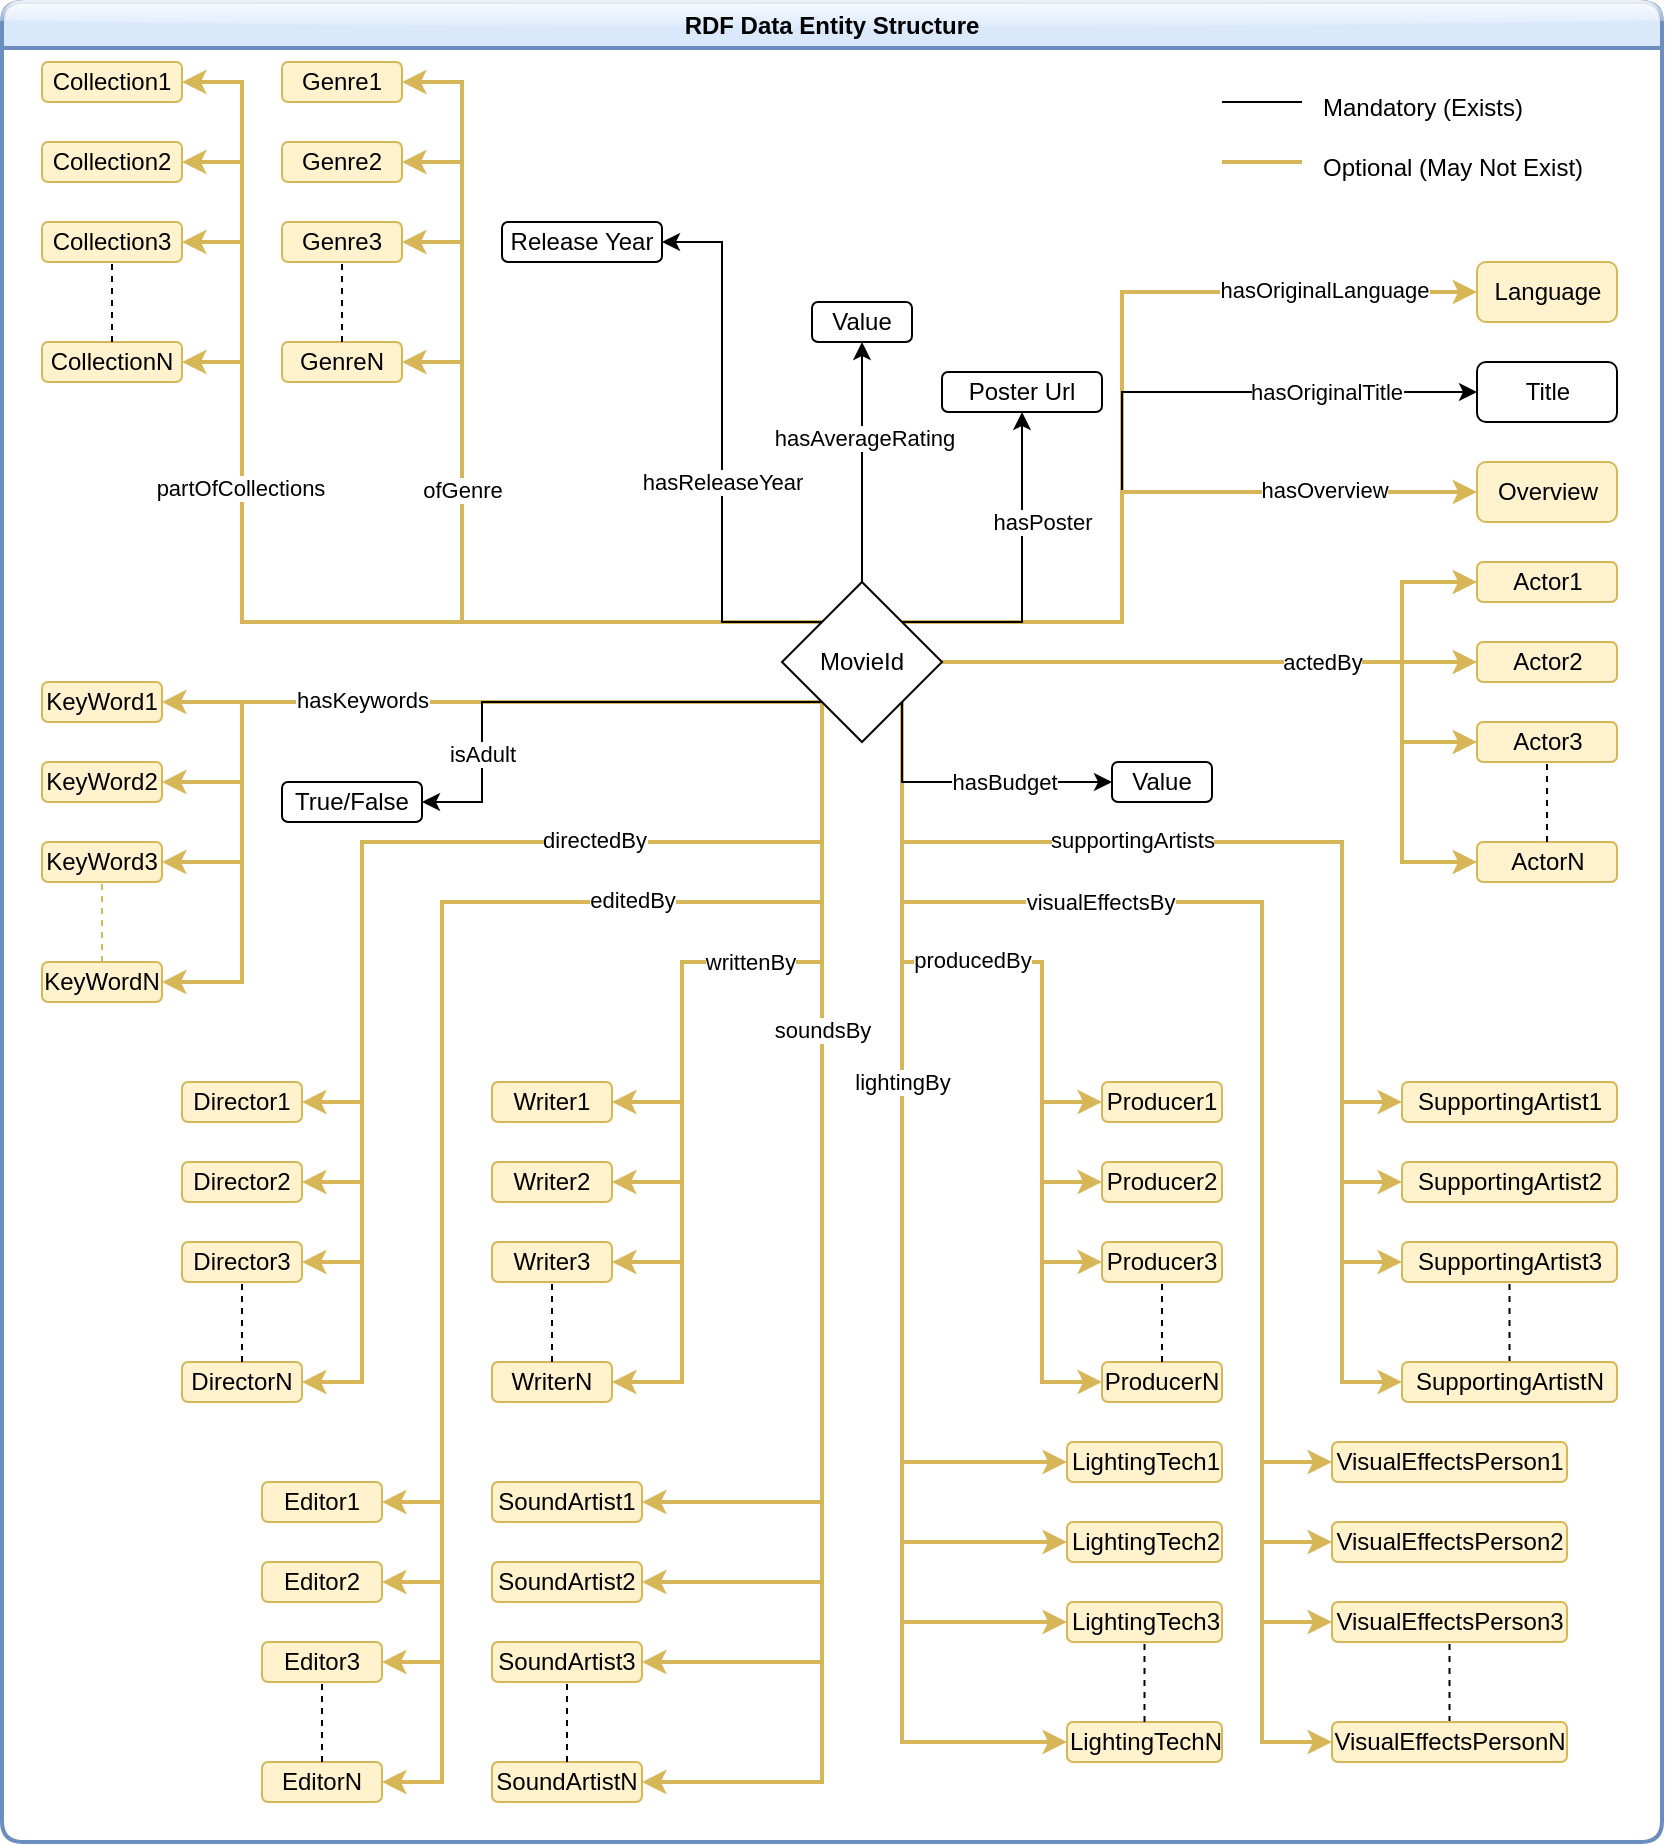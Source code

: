 <mxfile version="21.2.1" type="device">
  <diagram name="Page-1" id="mbeiSYgY1RYhlt1mMdvA">
    <mxGraphModel dx="1628" dy="1560" grid="1" gridSize="10" guides="1" tooltips="1" connect="1" arrows="1" fold="1" page="1" pageScale="1" pageWidth="850" pageHeight="1100" math="0" shadow="0">
      <root>
        <mxCell id="0" />
        <mxCell id="1" parent="0" />
        <mxCell id="q2HD8VKpV2fzyemEzLiY-11" style="edgeStyle=orthogonalEdgeStyle;rounded=0;orthogonalLoop=1;jettySize=auto;html=1;exitX=1;exitY=0.5;exitDx=0;exitDy=0;entryX=0;entryY=0.5;entryDx=0;entryDy=0;fillColor=#fff2cc;strokeColor=#d6b656;strokeWidth=2;" parent="1" source="q2HD8VKpV2fzyemEzLiY-1" target="q2HD8VKpV2fzyemEzLiY-2" edge="1">
          <mxGeometry relative="1" as="geometry">
            <Array as="points">
              <mxPoint x="690" y="310" />
              <mxPoint x="690" y="270" />
            </Array>
          </mxGeometry>
        </mxCell>
        <mxCell id="q2HD8VKpV2fzyemEzLiY-13" style="edgeStyle=orthogonalEdgeStyle;rounded=0;orthogonalLoop=1;jettySize=auto;html=1;exitX=1;exitY=0.5;exitDx=0;exitDy=0;entryX=0;entryY=0.5;entryDx=0;entryDy=0;fillColor=#fff2cc;strokeColor=#d6b656;strokeWidth=2;" parent="1" source="q2HD8VKpV2fzyemEzLiY-1" target="q2HD8VKpV2fzyemEzLiY-3" edge="1">
          <mxGeometry relative="1" as="geometry">
            <Array as="points">
              <mxPoint x="710" y="310" />
              <mxPoint x="710" y="310" />
            </Array>
          </mxGeometry>
        </mxCell>
        <mxCell id="q2HD8VKpV2fzyemEzLiY-15" style="edgeStyle=orthogonalEdgeStyle;rounded=0;orthogonalLoop=1;jettySize=auto;html=1;exitX=1;exitY=0.5;exitDx=0;exitDy=0;entryX=0;entryY=0.5;entryDx=0;entryDy=0;fillColor=#fff2cc;strokeColor=#d6b656;strokeWidth=2;" parent="1" source="q2HD8VKpV2fzyemEzLiY-1" target="q2HD8VKpV2fzyemEzLiY-4" edge="1">
          <mxGeometry relative="1" as="geometry">
            <Array as="points">
              <mxPoint x="690" y="310" />
              <mxPoint x="690" y="350" />
            </Array>
          </mxGeometry>
        </mxCell>
        <mxCell id="q2HD8VKpV2fzyemEzLiY-17" style="edgeStyle=orthogonalEdgeStyle;rounded=0;orthogonalLoop=1;jettySize=auto;html=1;exitX=1;exitY=0.5;exitDx=0;exitDy=0;entryX=0;entryY=0.5;entryDx=0;entryDy=0;fillColor=#fff2cc;strokeColor=#d6b656;strokeWidth=2;" parent="1" source="q2HD8VKpV2fzyemEzLiY-1" target="q2HD8VKpV2fzyemEzLiY-5" edge="1">
          <mxGeometry relative="1" as="geometry">
            <Array as="points">
              <mxPoint x="690" y="310" />
              <mxPoint x="690" y="410" />
            </Array>
          </mxGeometry>
        </mxCell>
        <mxCell id="q2HD8VKpV2fzyemEzLiY-63" style="edgeStyle=orthogonalEdgeStyle;rounded=0;orthogonalLoop=1;jettySize=auto;html=1;exitX=0;exitY=1;exitDx=0;exitDy=0;entryX=1;entryY=0.5;entryDx=0;entryDy=0;fillColor=#fff2cc;strokeColor=#d6b656;strokeWidth=2;" parent="1" source="q2HD8VKpV2fzyemEzLiY-1" target="q2HD8VKpV2fzyemEzLiY-19" edge="1">
          <mxGeometry relative="1" as="geometry">
            <Array as="points">
              <mxPoint x="400" y="400" />
              <mxPoint x="170" y="400" />
              <mxPoint x="170" y="530" />
            </Array>
          </mxGeometry>
        </mxCell>
        <mxCell id="q2HD8VKpV2fzyemEzLiY-65" style="edgeStyle=orthogonalEdgeStyle;rounded=0;orthogonalLoop=1;jettySize=auto;html=1;exitX=0;exitY=1;exitDx=0;exitDy=0;entryX=1;entryY=0.5;entryDx=0;entryDy=0;fillColor=#fff2cc;strokeColor=#d6b656;strokeWidth=2;" parent="1" source="q2HD8VKpV2fzyemEzLiY-1" target="q2HD8VKpV2fzyemEzLiY-20" edge="1">
          <mxGeometry relative="1" as="geometry">
            <Array as="points">
              <mxPoint x="400" y="400" />
              <mxPoint x="170" y="400" />
              <mxPoint x="170" y="570" />
            </Array>
          </mxGeometry>
        </mxCell>
        <mxCell id="q2HD8VKpV2fzyemEzLiY-66" style="edgeStyle=orthogonalEdgeStyle;rounded=0;orthogonalLoop=1;jettySize=auto;html=1;entryX=1;entryY=0.5;entryDx=0;entryDy=0;fillColor=#fff2cc;strokeColor=#d6b656;strokeWidth=2;" parent="1" target="q2HD8VKpV2fzyemEzLiY-21" edge="1">
          <mxGeometry relative="1" as="geometry">
            <mxPoint x="400" y="330" as="sourcePoint" />
            <Array as="points">
              <mxPoint x="400" y="400" />
              <mxPoint x="170" y="400" />
              <mxPoint x="170" y="610" />
            </Array>
          </mxGeometry>
        </mxCell>
        <mxCell id="q2HD8VKpV2fzyemEzLiY-67" style="edgeStyle=orthogonalEdgeStyle;rounded=0;orthogonalLoop=1;jettySize=auto;html=1;exitX=0;exitY=1;exitDx=0;exitDy=0;entryX=1;entryY=0.5;entryDx=0;entryDy=0;fillColor=#fff2cc;strokeColor=#d6b656;strokeWidth=2;" parent="1" source="q2HD8VKpV2fzyemEzLiY-1" target="q2HD8VKpV2fzyemEzLiY-22" edge="1">
          <mxGeometry relative="1" as="geometry">
            <Array as="points">
              <mxPoint x="400" y="400" />
              <mxPoint x="170" y="400" />
              <mxPoint x="170" y="670" />
            </Array>
          </mxGeometry>
        </mxCell>
        <mxCell id="q2HD8VKpV2fzyemEzLiY-99" value="directedBy" style="edgeLabel;html=1;align=center;verticalAlign=middle;resizable=0;points=[];" parent="q2HD8VKpV2fzyemEzLiY-67" vertex="1" connectable="0">
          <mxGeometry x="-0.355" relative="1" as="geometry">
            <mxPoint x="9" y="-1" as="offset" />
          </mxGeometry>
        </mxCell>
        <mxCell id="q2HD8VKpV2fzyemEzLiY-68" style="edgeStyle=orthogonalEdgeStyle;rounded=0;orthogonalLoop=1;jettySize=auto;html=1;exitX=0;exitY=1;exitDx=0;exitDy=0;entryX=1;entryY=0.5;entryDx=0;entryDy=0;fillColor=#fff2cc;strokeColor=#d6b656;strokeWidth=2;" parent="1" source="q2HD8VKpV2fzyemEzLiY-1" target="q2HD8VKpV2fzyemEzLiY-43" edge="1">
          <mxGeometry relative="1" as="geometry">
            <Array as="points">
              <mxPoint x="400" y="430" />
              <mxPoint x="210" y="430" />
              <mxPoint x="210" y="730" />
            </Array>
          </mxGeometry>
        </mxCell>
        <mxCell id="q2HD8VKpV2fzyemEzLiY-69" style="edgeStyle=orthogonalEdgeStyle;rounded=0;orthogonalLoop=1;jettySize=auto;html=1;exitX=0;exitY=1;exitDx=0;exitDy=0;entryX=1;entryY=0.5;entryDx=0;entryDy=0;fillColor=#fff2cc;strokeColor=#d6b656;strokeWidth=2;" parent="1" source="q2HD8VKpV2fzyemEzLiY-1" target="q2HD8VKpV2fzyemEzLiY-44" edge="1">
          <mxGeometry relative="1" as="geometry">
            <Array as="points">
              <mxPoint x="400" y="430" />
              <mxPoint x="210" y="430" />
              <mxPoint x="210" y="770" />
            </Array>
          </mxGeometry>
        </mxCell>
        <mxCell id="q2HD8VKpV2fzyemEzLiY-70" style="edgeStyle=orthogonalEdgeStyle;rounded=0;orthogonalLoop=1;jettySize=auto;html=1;exitX=0;exitY=1;exitDx=0;exitDy=0;entryX=1;entryY=0.5;entryDx=0;entryDy=0;fillColor=#fff2cc;strokeColor=#d6b656;strokeWidth=2;" parent="1" source="q2HD8VKpV2fzyemEzLiY-1" target="q2HD8VKpV2fzyemEzLiY-45" edge="1">
          <mxGeometry relative="1" as="geometry">
            <Array as="points">
              <mxPoint x="400" y="430" />
              <mxPoint x="210" y="430" />
              <mxPoint x="210" y="810" />
            </Array>
          </mxGeometry>
        </mxCell>
        <mxCell id="q2HD8VKpV2fzyemEzLiY-71" style="edgeStyle=orthogonalEdgeStyle;rounded=0;orthogonalLoop=1;jettySize=auto;html=1;exitX=0;exitY=1;exitDx=0;exitDy=0;entryX=1;entryY=0.5;entryDx=0;entryDy=0;fillColor=#fff2cc;strokeColor=#d6b656;strokeWidth=2;" parent="1" source="q2HD8VKpV2fzyemEzLiY-1" target="q2HD8VKpV2fzyemEzLiY-46" edge="1">
          <mxGeometry relative="1" as="geometry">
            <Array as="points">
              <mxPoint x="400" y="430" />
              <mxPoint x="210" y="430" />
              <mxPoint x="210" y="870" />
            </Array>
          </mxGeometry>
        </mxCell>
        <mxCell id="q2HD8VKpV2fzyemEzLiY-102" value="editedBy" style="edgeLabel;html=1;align=center;verticalAlign=middle;resizable=0;points=[];" parent="q2HD8VKpV2fzyemEzLiY-71" vertex="1" connectable="0">
          <mxGeometry x="-0.464" y="-1" relative="1" as="geometry">
            <mxPoint x="8" as="offset" />
          </mxGeometry>
        </mxCell>
        <mxCell id="q2HD8VKpV2fzyemEzLiY-72" style="edgeStyle=orthogonalEdgeStyle;rounded=0;orthogonalLoop=1;jettySize=auto;html=1;exitX=0;exitY=1;exitDx=0;exitDy=0;entryX=1;entryY=0.5;entryDx=0;entryDy=0;fillColor=#fff2cc;strokeColor=#d6b656;strokeWidth=2;" parent="1" source="q2HD8VKpV2fzyemEzLiY-1" target="q2HD8VKpV2fzyemEzLiY-25" edge="1">
          <mxGeometry relative="1" as="geometry">
            <Array as="points">
              <mxPoint x="400" y="460" />
              <mxPoint x="330" y="460" />
              <mxPoint x="330" y="530" />
            </Array>
          </mxGeometry>
        </mxCell>
        <mxCell id="q2HD8VKpV2fzyemEzLiY-73" style="edgeStyle=orthogonalEdgeStyle;rounded=0;orthogonalLoop=1;jettySize=auto;html=1;exitX=0;exitY=1;exitDx=0;exitDy=0;entryX=1;entryY=0.5;entryDx=0;entryDy=0;fillColor=#fff2cc;strokeColor=#d6b656;strokeWidth=2;" parent="1" source="q2HD8VKpV2fzyemEzLiY-1" target="q2HD8VKpV2fzyemEzLiY-26" edge="1">
          <mxGeometry relative="1" as="geometry">
            <Array as="points">
              <mxPoint x="400" y="460" />
              <mxPoint x="330" y="460" />
              <mxPoint x="330" y="570" />
            </Array>
          </mxGeometry>
        </mxCell>
        <mxCell id="q2HD8VKpV2fzyemEzLiY-74" style="edgeStyle=orthogonalEdgeStyle;rounded=0;orthogonalLoop=1;jettySize=auto;html=1;exitX=0;exitY=1;exitDx=0;exitDy=0;entryX=1;entryY=0.5;entryDx=0;entryDy=0;fillColor=#fff2cc;strokeColor=#d6b656;strokeWidth=2;" parent="1" source="q2HD8VKpV2fzyemEzLiY-1" target="q2HD8VKpV2fzyemEzLiY-27" edge="1">
          <mxGeometry relative="1" as="geometry">
            <Array as="points">
              <mxPoint x="400" y="460" />
              <mxPoint x="330" y="460" />
              <mxPoint x="330" y="610" />
            </Array>
          </mxGeometry>
        </mxCell>
        <mxCell id="q2HD8VKpV2fzyemEzLiY-75" style="edgeStyle=orthogonalEdgeStyle;rounded=0;orthogonalLoop=1;jettySize=auto;html=1;entryX=1;entryY=0.5;entryDx=0;entryDy=0;fillColor=#fff2cc;strokeColor=#d6b656;strokeWidth=2;" parent="1" target="q2HD8VKpV2fzyemEzLiY-28" edge="1">
          <mxGeometry relative="1" as="geometry">
            <mxPoint x="400" y="330" as="sourcePoint" />
            <Array as="points">
              <mxPoint x="400" y="460" />
              <mxPoint x="330" y="460" />
              <mxPoint x="330" y="670" />
            </Array>
          </mxGeometry>
        </mxCell>
        <mxCell id="q2HD8VKpV2fzyemEzLiY-101" value="writtenBy" style="edgeLabel;html=1;align=center;verticalAlign=middle;resizable=0;points=[];" parent="q2HD8VKpV2fzyemEzLiY-75" vertex="1" connectable="0">
          <mxGeometry x="-0.225" relative="1" as="geometry">
            <mxPoint x="6" as="offset" />
          </mxGeometry>
        </mxCell>
        <mxCell id="q2HD8VKpV2fzyemEzLiY-76" style="edgeStyle=orthogonalEdgeStyle;rounded=0;orthogonalLoop=1;jettySize=auto;html=1;exitX=0;exitY=1;exitDx=0;exitDy=0;entryX=1;entryY=0.5;entryDx=0;entryDy=0;fillColor=#fff2cc;strokeColor=#d6b656;strokeWidth=2;" parent="1" source="q2HD8VKpV2fzyemEzLiY-1" target="q2HD8VKpV2fzyemEzLiY-48" edge="1">
          <mxGeometry relative="1" as="geometry">
            <Array as="points">
              <mxPoint x="400" y="730" />
            </Array>
          </mxGeometry>
        </mxCell>
        <mxCell id="q2HD8VKpV2fzyemEzLiY-77" style="edgeStyle=orthogonalEdgeStyle;rounded=0;orthogonalLoop=1;jettySize=auto;html=1;exitX=0;exitY=1;exitDx=0;exitDy=0;entryX=1;entryY=0.5;entryDx=0;entryDy=0;fillColor=#fff2cc;strokeColor=#d6b656;strokeWidth=2;" parent="1" source="q2HD8VKpV2fzyemEzLiY-1" target="q2HD8VKpV2fzyemEzLiY-49" edge="1">
          <mxGeometry relative="1" as="geometry">
            <Array as="points">
              <mxPoint x="400" y="770" />
            </Array>
          </mxGeometry>
        </mxCell>
        <mxCell id="q2HD8VKpV2fzyemEzLiY-78" style="edgeStyle=orthogonalEdgeStyle;rounded=0;orthogonalLoop=1;jettySize=auto;html=1;exitX=0;exitY=1;exitDx=0;exitDy=0;entryX=1;entryY=0.5;entryDx=0;entryDy=0;fillColor=#fff2cc;strokeColor=#d6b656;strokeWidth=2;" parent="1" source="q2HD8VKpV2fzyemEzLiY-1" target="q2HD8VKpV2fzyemEzLiY-50" edge="1">
          <mxGeometry relative="1" as="geometry">
            <Array as="points">
              <mxPoint x="400" y="810" />
            </Array>
          </mxGeometry>
        </mxCell>
        <mxCell id="q2HD8VKpV2fzyemEzLiY-79" style="edgeStyle=orthogonalEdgeStyle;rounded=0;orthogonalLoop=1;jettySize=auto;html=1;exitX=0;exitY=1;exitDx=0;exitDy=0;entryX=1;entryY=0.5;entryDx=0;entryDy=0;fillColor=#fff2cc;strokeColor=#d6b656;strokeWidth=2;" parent="1" source="q2HD8VKpV2fzyemEzLiY-1" target="q2HD8VKpV2fzyemEzLiY-51" edge="1">
          <mxGeometry relative="1" as="geometry">
            <Array as="points">
              <mxPoint x="400" y="870" />
            </Array>
          </mxGeometry>
        </mxCell>
        <mxCell id="q2HD8VKpV2fzyemEzLiY-103" value="soundsBy" style="edgeLabel;html=1;align=center;verticalAlign=middle;resizable=0;points=[];" parent="q2HD8VKpV2fzyemEzLiY-79" vertex="1" connectable="0">
          <mxGeometry x="-0.436" relative="1" as="geometry">
            <mxPoint y="-14" as="offset" />
          </mxGeometry>
        </mxCell>
        <mxCell id="q2HD8VKpV2fzyemEzLiY-83" style="edgeStyle=orthogonalEdgeStyle;rounded=0;orthogonalLoop=1;jettySize=auto;html=1;exitX=1;exitY=1;exitDx=0;exitDy=0;entryX=0;entryY=0.5;entryDx=0;entryDy=0;strokeWidth=2;fillColor=#fff2cc;strokeColor=#d6b656;" parent="1" source="q2HD8VKpV2fzyemEzLiY-1" target="q2HD8VKpV2fzyemEzLiY-53" edge="1">
          <mxGeometry relative="1" as="geometry">
            <Array as="points">
              <mxPoint x="440" y="710" />
            </Array>
          </mxGeometry>
        </mxCell>
        <mxCell id="q2HD8VKpV2fzyemEzLiY-84" style="edgeStyle=orthogonalEdgeStyle;rounded=0;orthogonalLoop=1;jettySize=auto;html=1;exitX=1;exitY=1;exitDx=0;exitDy=0;entryX=0;entryY=0.5;entryDx=0;entryDy=0;fillColor=#fff2cc;strokeColor=#d6b656;strokeWidth=2;" parent="1" source="q2HD8VKpV2fzyemEzLiY-1" target="q2HD8VKpV2fzyemEzLiY-33" edge="1">
          <mxGeometry relative="1" as="geometry">
            <Array as="points">
              <mxPoint x="440" y="460" />
              <mxPoint x="510" y="460" />
              <mxPoint x="510" y="670" />
            </Array>
          </mxGeometry>
        </mxCell>
        <mxCell id="q2HD8VKpV2fzyemEzLiY-85" style="edgeStyle=orthogonalEdgeStyle;rounded=0;orthogonalLoop=1;jettySize=auto;html=1;exitX=1;exitY=1;exitDx=0;exitDy=0;entryX=0;entryY=0.5;entryDx=0;entryDy=0;fillColor=#fff2cc;strokeColor=#d6b656;strokeWidth=2;" parent="1" source="q2HD8VKpV2fzyemEzLiY-1" target="q2HD8VKpV2fzyemEzLiY-32" edge="1">
          <mxGeometry relative="1" as="geometry">
            <Array as="points">
              <mxPoint x="440" y="460" />
              <mxPoint x="510" y="460" />
              <mxPoint x="510" y="610" />
            </Array>
          </mxGeometry>
        </mxCell>
        <mxCell id="q2HD8VKpV2fzyemEzLiY-86" style="edgeStyle=orthogonalEdgeStyle;rounded=0;orthogonalLoop=1;jettySize=auto;html=1;exitX=1;exitY=1;exitDx=0;exitDy=0;entryX=0;entryY=0.5;entryDx=0;entryDy=0;fillColor=#fff2cc;strokeColor=#d6b656;strokeWidth=2;" parent="1" source="q2HD8VKpV2fzyemEzLiY-1" target="q2HD8VKpV2fzyemEzLiY-31" edge="1">
          <mxGeometry relative="1" as="geometry">
            <Array as="points">
              <mxPoint x="440" y="460" />
              <mxPoint x="510" y="460" />
              <mxPoint x="510" y="570" />
            </Array>
          </mxGeometry>
        </mxCell>
        <mxCell id="q2HD8VKpV2fzyemEzLiY-87" style="edgeStyle=orthogonalEdgeStyle;rounded=0;orthogonalLoop=1;jettySize=auto;html=1;exitX=1;exitY=1;exitDx=0;exitDy=0;entryX=0;entryY=0.5;entryDx=0;entryDy=0;fillColor=#fff2cc;strokeColor=#d6b656;strokeWidth=2;" parent="1" source="q2HD8VKpV2fzyemEzLiY-1" target="q2HD8VKpV2fzyemEzLiY-30" edge="1">
          <mxGeometry relative="1" as="geometry">
            <Array as="points">
              <mxPoint x="440" y="460" />
              <mxPoint x="510" y="460" />
              <mxPoint x="510" y="530" />
            </Array>
          </mxGeometry>
        </mxCell>
        <mxCell id="q2HD8VKpV2fzyemEzLiY-106" value="producedBy" style="edgeLabel;html=1;align=center;verticalAlign=middle;resizable=0;points=[];" parent="q2HD8VKpV2fzyemEzLiY-87" vertex="1" connectable="0">
          <mxGeometry x="0.046" y="-1" relative="1" as="geometry">
            <mxPoint x="8" y="-2" as="offset" />
          </mxGeometry>
        </mxCell>
        <mxCell id="q2HD8VKpV2fzyemEzLiY-88" style="edgeStyle=orthogonalEdgeStyle;rounded=0;orthogonalLoop=1;jettySize=auto;html=1;exitX=1;exitY=1;exitDx=0;exitDy=0;entryX=0;entryY=0.5;entryDx=0;entryDy=0;strokeWidth=2;fillColor=#fff2cc;strokeColor=#d6b656;" parent="1" source="q2HD8VKpV2fzyemEzLiY-1" target="q2HD8VKpV2fzyemEzLiY-54" edge="1">
          <mxGeometry relative="1" as="geometry">
            <Array as="points">
              <mxPoint x="440" y="750" />
            </Array>
          </mxGeometry>
        </mxCell>
        <mxCell id="q2HD8VKpV2fzyemEzLiY-89" style="edgeStyle=orthogonalEdgeStyle;rounded=0;orthogonalLoop=1;jettySize=auto;html=1;exitX=1;exitY=1;exitDx=0;exitDy=0;entryX=0;entryY=0.5;entryDx=0;entryDy=0;strokeWidth=2;fillColor=#fff2cc;strokeColor=#d6b656;" parent="1" source="q2HD8VKpV2fzyemEzLiY-1" target="q2HD8VKpV2fzyemEzLiY-55" edge="1">
          <mxGeometry relative="1" as="geometry">
            <Array as="points">
              <mxPoint x="440" y="790" />
            </Array>
          </mxGeometry>
        </mxCell>
        <mxCell id="q2HD8VKpV2fzyemEzLiY-90" style="edgeStyle=orthogonalEdgeStyle;rounded=0;orthogonalLoop=1;jettySize=auto;html=1;exitX=1;exitY=1;exitDx=0;exitDy=0;entryX=0;entryY=0.5;entryDx=0;entryDy=0;strokeWidth=2;fillColor=#fff2cc;strokeColor=#d6b656;" parent="1" source="q2HD8VKpV2fzyemEzLiY-1" target="q2HD8VKpV2fzyemEzLiY-56" edge="1">
          <mxGeometry relative="1" as="geometry">
            <Array as="points">
              <mxPoint x="440" y="850" />
            </Array>
          </mxGeometry>
        </mxCell>
        <mxCell id="q2HD8VKpV2fzyemEzLiY-107" value="lightingBy" style="edgeLabel;html=1;align=center;verticalAlign=middle;resizable=0;points=[];" parent="q2HD8VKpV2fzyemEzLiY-90" vertex="1" connectable="0">
          <mxGeometry x="-0.394" relative="1" as="geometry">
            <mxPoint y="7" as="offset" />
          </mxGeometry>
        </mxCell>
        <mxCell id="q2HD8VKpV2fzyemEzLiY-91" style="edgeStyle=orthogonalEdgeStyle;rounded=0;orthogonalLoop=1;jettySize=auto;html=1;exitX=1;exitY=1;exitDx=0;exitDy=0;entryX=0;entryY=0.5;entryDx=0;entryDy=0;strokeWidth=2;fillColor=#fff2cc;strokeColor=#d6b656;" parent="1" source="q2HD8VKpV2fzyemEzLiY-1" target="q2HD8VKpV2fzyemEzLiY-58" edge="1">
          <mxGeometry relative="1" as="geometry">
            <Array as="points">
              <mxPoint x="440" y="430" />
              <mxPoint x="620" y="430" />
              <mxPoint x="620" y="710" />
            </Array>
          </mxGeometry>
        </mxCell>
        <mxCell id="q2HD8VKpV2fzyemEzLiY-92" style="edgeStyle=orthogonalEdgeStyle;rounded=0;orthogonalLoop=1;jettySize=auto;html=1;exitX=1;exitY=1;exitDx=0;exitDy=0;entryX=0;entryY=0.5;entryDx=0;entryDy=0;fillColor=#fff2cc;strokeColor=#d6b656;strokeWidth=2;" parent="1" source="q2HD8VKpV2fzyemEzLiY-1" target="q2HD8VKpV2fzyemEzLiY-35" edge="1">
          <mxGeometry relative="1" as="geometry">
            <Array as="points">
              <mxPoint x="440" y="400" />
              <mxPoint x="660" y="400" />
              <mxPoint x="660" y="530" />
            </Array>
          </mxGeometry>
        </mxCell>
        <mxCell id="q2HD8VKpV2fzyemEzLiY-93" style="edgeStyle=orthogonalEdgeStyle;rounded=0;orthogonalLoop=1;jettySize=auto;html=1;exitX=1;exitY=1;exitDx=0;exitDy=0;entryX=0;entryY=0.5;entryDx=0;entryDy=0;strokeWidth=2;fillColor=#fff2cc;strokeColor=#d6b656;" parent="1" source="q2HD8VKpV2fzyemEzLiY-1" target="q2HD8VKpV2fzyemEzLiY-60" edge="1">
          <mxGeometry relative="1" as="geometry">
            <Array as="points">
              <mxPoint x="440" y="430" />
              <mxPoint x="620" y="430" />
              <mxPoint x="620" y="750" />
            </Array>
          </mxGeometry>
        </mxCell>
        <mxCell id="q2HD8VKpV2fzyemEzLiY-94" style="edgeStyle=orthogonalEdgeStyle;rounded=0;orthogonalLoop=1;jettySize=auto;html=1;exitX=1;exitY=1;exitDx=0;exitDy=0;entryX=0;entryY=0.5;entryDx=0;entryDy=0;strokeWidth=2;fillColor=#fff2cc;strokeColor=#d6b656;" parent="1" source="q2HD8VKpV2fzyemEzLiY-1" target="q2HD8VKpV2fzyemEzLiY-61" edge="1">
          <mxGeometry relative="1" as="geometry">
            <Array as="points">
              <mxPoint x="440" y="430" />
              <mxPoint x="620" y="430" />
              <mxPoint x="620" y="790" />
            </Array>
          </mxGeometry>
        </mxCell>
        <mxCell id="q2HD8VKpV2fzyemEzLiY-95" style="edgeStyle=orthogonalEdgeStyle;rounded=0;orthogonalLoop=1;jettySize=auto;html=1;exitX=1;exitY=1;exitDx=0;exitDy=0;entryX=0;entryY=0.5;entryDx=0;entryDy=0;strokeWidth=2;fillColor=#fff2cc;strokeColor=#d6b656;" parent="1" source="q2HD8VKpV2fzyemEzLiY-1" target="q2HD8VKpV2fzyemEzLiY-62" edge="1">
          <mxGeometry relative="1" as="geometry">
            <Array as="points">
              <mxPoint x="440" y="430" />
              <mxPoint x="620" y="430" />
              <mxPoint x="620" y="850" />
            </Array>
          </mxGeometry>
        </mxCell>
        <mxCell id="q2HD8VKpV2fzyemEzLiY-105" value="visualEffectsBy" style="edgeLabel;html=1;align=center;verticalAlign=middle;resizable=0;points=[];" parent="q2HD8VKpV2fzyemEzLiY-95" vertex="1" connectable="0">
          <mxGeometry x="-0.496" relative="1" as="geometry">
            <mxPoint x="14" as="offset" />
          </mxGeometry>
        </mxCell>
        <mxCell id="q2HD8VKpV2fzyemEzLiY-96" style="edgeStyle=orthogonalEdgeStyle;rounded=0;orthogonalLoop=1;jettySize=auto;html=1;exitX=1;exitY=1;exitDx=0;exitDy=0;entryX=0;entryY=0.5;entryDx=0;entryDy=0;fillColor=#fff2cc;strokeColor=#d6b656;strokeWidth=2;" parent="1" source="q2HD8VKpV2fzyemEzLiY-1" target="q2HD8VKpV2fzyemEzLiY-40" edge="1">
          <mxGeometry relative="1" as="geometry">
            <Array as="points">
              <mxPoint x="440" y="400" />
              <mxPoint x="660" y="400" />
              <mxPoint x="660" y="570" />
            </Array>
          </mxGeometry>
        </mxCell>
        <mxCell id="q2HD8VKpV2fzyemEzLiY-97" style="edgeStyle=orthogonalEdgeStyle;rounded=0;orthogonalLoop=1;jettySize=auto;html=1;exitX=1;exitY=1;exitDx=0;exitDy=0;entryX=0;entryY=0.5;entryDx=0;entryDy=0;fillColor=#fff2cc;strokeColor=#d6b656;strokeWidth=2;" parent="1" source="q2HD8VKpV2fzyemEzLiY-1" target="q2HD8VKpV2fzyemEzLiY-41" edge="1">
          <mxGeometry relative="1" as="geometry">
            <Array as="points">
              <mxPoint x="440" y="400" />
              <mxPoint x="660" y="400" />
              <mxPoint x="660" y="610" />
            </Array>
          </mxGeometry>
        </mxCell>
        <mxCell id="q2HD8VKpV2fzyemEzLiY-98" style="edgeStyle=orthogonalEdgeStyle;rounded=0;orthogonalLoop=1;jettySize=auto;html=1;exitX=1;exitY=1;exitDx=0;exitDy=0;entryX=0;entryY=0.5;entryDx=0;entryDy=0;fillColor=#fff2cc;strokeColor=#d6b656;strokeWidth=2;" parent="1" source="q2HD8VKpV2fzyemEzLiY-1" target="q2HD8VKpV2fzyemEzLiY-42" edge="1">
          <mxGeometry relative="1" as="geometry">
            <Array as="points">
              <mxPoint x="440" y="400" />
              <mxPoint x="660" y="400" />
              <mxPoint x="660" y="670" />
            </Array>
          </mxGeometry>
        </mxCell>
        <mxCell id="q2HD8VKpV2fzyemEzLiY-104" value="supportingArtists" style="edgeLabel;html=1;align=center;verticalAlign=middle;resizable=0;points=[];" parent="q2HD8VKpV2fzyemEzLiY-98" vertex="1" connectable="0">
          <mxGeometry x="-0.433" y="1" relative="1" as="geometry">
            <mxPoint x="17" as="offset" />
          </mxGeometry>
        </mxCell>
        <mxCell id="q2HD8VKpV2fzyemEzLiY-113" style="edgeStyle=orthogonalEdgeStyle;rounded=0;orthogonalLoop=1;jettySize=auto;html=1;exitX=0;exitY=1;exitDx=0;exitDy=0;entryX=1;entryY=0.5;entryDx=0;entryDy=0;fillColor=#fff2cc;strokeColor=#d6b656;strokeWidth=2;" parent="1" source="q2HD8VKpV2fzyemEzLiY-1" target="q2HD8VKpV2fzyemEzLiY-108" edge="1">
          <mxGeometry relative="1" as="geometry" />
        </mxCell>
        <mxCell id="q2HD8VKpV2fzyemEzLiY-114" style="edgeStyle=orthogonalEdgeStyle;rounded=0;orthogonalLoop=1;jettySize=auto;html=1;exitX=0;exitY=1;exitDx=0;exitDy=0;entryX=1;entryY=0.5;entryDx=0;entryDy=0;fillColor=#fff2cc;strokeColor=#d6b656;strokeWidth=2;" parent="1" source="q2HD8VKpV2fzyemEzLiY-1" target="q2HD8VKpV2fzyemEzLiY-109" edge="1">
          <mxGeometry relative="1" as="geometry">
            <Array as="points">
              <mxPoint x="110" y="330" />
              <mxPoint x="110" y="370" />
            </Array>
          </mxGeometry>
        </mxCell>
        <mxCell id="q2HD8VKpV2fzyemEzLiY-115" style="edgeStyle=orthogonalEdgeStyle;rounded=0;orthogonalLoop=1;jettySize=auto;html=1;exitX=0;exitY=1;exitDx=0;exitDy=0;entryX=1;entryY=0.5;entryDx=0;entryDy=0;strokeWidth=2;fillColor=#fff2cc;strokeColor=#d6b656;" parent="1" source="q2HD8VKpV2fzyemEzLiY-1" target="q2HD8VKpV2fzyemEzLiY-110" edge="1">
          <mxGeometry relative="1" as="geometry">
            <Array as="points">
              <mxPoint x="110" y="330" />
              <mxPoint x="110" y="410" />
            </Array>
          </mxGeometry>
        </mxCell>
        <mxCell id="q2HD8VKpV2fzyemEzLiY-116" style="edgeStyle=orthogonalEdgeStyle;rounded=0;orthogonalLoop=1;jettySize=auto;html=1;exitX=0;exitY=1;exitDx=0;exitDy=0;entryX=1;entryY=0.5;entryDx=0;entryDy=0;strokeWidth=2;fillColor=#fff2cc;strokeColor=#d6b656;" parent="1" source="q2HD8VKpV2fzyemEzLiY-1" target="q2HD8VKpV2fzyemEzLiY-111" edge="1">
          <mxGeometry relative="1" as="geometry">
            <Array as="points">
              <mxPoint x="110" y="330" />
              <mxPoint x="110" y="470" />
            </Array>
          </mxGeometry>
        </mxCell>
        <mxCell id="q2HD8VKpV2fzyemEzLiY-119" value="hasKeywords" style="edgeLabel;html=1;align=center;verticalAlign=middle;resizable=0;points=[];" parent="q2HD8VKpV2fzyemEzLiY-116" vertex="1" connectable="0">
          <mxGeometry x="0.006" y="-1" relative="1" as="geometry">
            <mxPoint x="6" as="offset" />
          </mxGeometry>
        </mxCell>
        <mxCell id="q2HD8VKpV2fzyemEzLiY-118" style="edgeStyle=orthogonalEdgeStyle;rounded=0;orthogonalLoop=1;jettySize=auto;html=1;exitX=0;exitY=1;exitDx=0;exitDy=0;entryX=1;entryY=0.5;entryDx=0;entryDy=0;" parent="1" source="q2HD8VKpV2fzyemEzLiY-1" target="q2HD8VKpV2fzyemEzLiY-117" edge="1">
          <mxGeometry relative="1" as="geometry">
            <Array as="points">
              <mxPoint x="230" y="330" />
              <mxPoint x="230" y="380" />
            </Array>
          </mxGeometry>
        </mxCell>
        <mxCell id="q2HD8VKpV2fzyemEzLiY-120" value="isAdult" style="edgeLabel;html=1;align=center;verticalAlign=middle;resizable=0;points=[];" parent="q2HD8VKpV2fzyemEzLiY-118" vertex="1" connectable="0">
          <mxGeometry x="0.476" relative="1" as="geometry">
            <mxPoint y="11" as="offset" />
          </mxGeometry>
        </mxCell>
        <mxCell id="q2HD8VKpV2fzyemEzLiY-122" style="edgeStyle=orthogonalEdgeStyle;rounded=0;orthogonalLoop=1;jettySize=auto;html=1;exitX=1;exitY=1;exitDx=0;exitDy=0;entryX=0;entryY=0.5;entryDx=0;entryDy=0;" parent="1" source="q2HD8VKpV2fzyemEzLiY-1" target="q2HD8VKpV2fzyemEzLiY-121" edge="1">
          <mxGeometry relative="1" as="geometry">
            <Array as="points">
              <mxPoint x="440" y="370" />
            </Array>
          </mxGeometry>
        </mxCell>
        <mxCell id="q2HD8VKpV2fzyemEzLiY-123" value="hasBudget" style="edgeLabel;html=1;align=center;verticalAlign=middle;resizable=0;points=[];" parent="q2HD8VKpV2fzyemEzLiY-122" vertex="1" connectable="0">
          <mxGeometry x="0.16" y="2" relative="1" as="geometry">
            <mxPoint x="7" y="2" as="offset" />
          </mxGeometry>
        </mxCell>
        <mxCell id="q2HD8VKpV2fzyemEzLiY-129" style="edgeStyle=orthogonalEdgeStyle;rounded=0;orthogonalLoop=1;jettySize=auto;html=1;exitX=0;exitY=0;exitDx=0;exitDy=0;entryX=1;entryY=0.5;entryDx=0;entryDy=0;strokeWidth=2;fillColor=#fff2cc;strokeColor=#d6b656;" parent="1" source="q2HD8VKpV2fzyemEzLiY-1" target="q2HD8VKpV2fzyemEzLiY-127" edge="1">
          <mxGeometry relative="1" as="geometry">
            <Array as="points">
              <mxPoint x="110" y="290" />
              <mxPoint x="110" y="160" />
            </Array>
          </mxGeometry>
        </mxCell>
        <mxCell id="q2HD8VKpV2fzyemEzLiY-130" style="edgeStyle=orthogonalEdgeStyle;rounded=0;orthogonalLoop=1;jettySize=auto;html=1;exitX=0;exitY=0;exitDx=0;exitDy=0;entryX=1;entryY=0.5;entryDx=0;entryDy=0;strokeWidth=2;fillColor=#fff2cc;strokeColor=#d6b656;" parent="1" source="q2HD8VKpV2fzyemEzLiY-1" target="q2HD8VKpV2fzyemEzLiY-126" edge="1">
          <mxGeometry relative="1" as="geometry">
            <Array as="points">
              <mxPoint x="110" y="290" />
              <mxPoint x="110" y="100" />
            </Array>
          </mxGeometry>
        </mxCell>
        <mxCell id="q2HD8VKpV2fzyemEzLiY-131" style="edgeStyle=orthogonalEdgeStyle;rounded=0;orthogonalLoop=1;jettySize=auto;html=1;exitX=0;exitY=0;exitDx=0;exitDy=0;entryX=1;entryY=0.5;entryDx=0;entryDy=0;strokeWidth=2;fillColor=#fff2cc;strokeColor=#d6b656;" parent="1" source="q2HD8VKpV2fzyemEzLiY-1" target="q2HD8VKpV2fzyemEzLiY-125" edge="1">
          <mxGeometry relative="1" as="geometry">
            <Array as="points">
              <mxPoint x="110" y="290" />
              <mxPoint x="110" y="60" />
            </Array>
          </mxGeometry>
        </mxCell>
        <mxCell id="q2HD8VKpV2fzyemEzLiY-132" style="edgeStyle=orthogonalEdgeStyle;rounded=0;orthogonalLoop=1;jettySize=auto;html=1;exitX=0;exitY=0;exitDx=0;exitDy=0;entryX=1;entryY=0.5;entryDx=0;entryDy=0;strokeWidth=2;fillColor=#fff2cc;strokeColor=#d6b656;" parent="1" source="q2HD8VKpV2fzyemEzLiY-1" target="q2HD8VKpV2fzyemEzLiY-124" edge="1">
          <mxGeometry relative="1" as="geometry">
            <Array as="points">
              <mxPoint x="110" y="290" />
              <mxPoint x="110" y="20" />
            </Array>
          </mxGeometry>
        </mxCell>
        <mxCell id="q2HD8VKpV2fzyemEzLiY-133" value="partOfCollections" style="edgeLabel;html=1;align=center;verticalAlign=middle;resizable=0;points=[];" parent="q2HD8VKpV2fzyemEzLiY-132" vertex="1" connectable="0">
          <mxGeometry x="0.215" y="1" relative="1" as="geometry">
            <mxPoint y="1" as="offset" />
          </mxGeometry>
        </mxCell>
        <mxCell id="q2HD8VKpV2fzyemEzLiY-139" style="edgeStyle=orthogonalEdgeStyle;rounded=0;orthogonalLoop=1;jettySize=auto;html=1;exitX=0;exitY=0;exitDx=0;exitDy=0;entryX=1;entryY=0.5;entryDx=0;entryDy=0;fillColor=#fff2cc;strokeColor=#d6b656;strokeWidth=2;" parent="1" source="q2HD8VKpV2fzyemEzLiY-1" target="q2HD8VKpV2fzyemEzLiY-137" edge="1">
          <mxGeometry relative="1" as="geometry">
            <Array as="points">
              <mxPoint x="220" y="290" />
              <mxPoint x="220" y="160" />
            </Array>
          </mxGeometry>
        </mxCell>
        <mxCell id="q2HD8VKpV2fzyemEzLiY-140" style="edgeStyle=orthogonalEdgeStyle;rounded=0;orthogonalLoop=1;jettySize=auto;html=1;exitX=0;exitY=0;exitDx=0;exitDy=0;entryX=1;entryY=0.5;entryDx=0;entryDy=0;fillColor=#fff2cc;strokeColor=#d6b656;strokeWidth=2;" parent="1" source="q2HD8VKpV2fzyemEzLiY-1" target="q2HD8VKpV2fzyemEzLiY-136" edge="1">
          <mxGeometry relative="1" as="geometry">
            <Array as="points">
              <mxPoint x="220" y="290" />
              <mxPoint x="220" y="100" />
            </Array>
          </mxGeometry>
        </mxCell>
        <mxCell id="q2HD8VKpV2fzyemEzLiY-141" style="edgeStyle=orthogonalEdgeStyle;rounded=0;orthogonalLoop=1;jettySize=auto;html=1;exitX=0;exitY=0;exitDx=0;exitDy=0;entryX=1;entryY=0.5;entryDx=0;entryDy=0;fillColor=#fff2cc;strokeColor=#d6b656;strokeWidth=2;" parent="1" source="q2HD8VKpV2fzyemEzLiY-1" target="q2HD8VKpV2fzyemEzLiY-135" edge="1">
          <mxGeometry relative="1" as="geometry">
            <Array as="points">
              <mxPoint x="220" y="290" />
              <mxPoint x="220" y="60" />
            </Array>
          </mxGeometry>
        </mxCell>
        <mxCell id="q2HD8VKpV2fzyemEzLiY-142" style="edgeStyle=orthogonalEdgeStyle;rounded=0;orthogonalLoop=1;jettySize=auto;html=1;exitX=0;exitY=0;exitDx=0;exitDy=0;entryX=1;entryY=0.5;entryDx=0;entryDy=0;fillColor=#fff2cc;strokeColor=#d6b656;strokeWidth=2;" parent="1" source="q2HD8VKpV2fzyemEzLiY-1" target="q2HD8VKpV2fzyemEzLiY-134" edge="1">
          <mxGeometry relative="1" as="geometry">
            <Array as="points">
              <mxPoint x="220" y="290" />
              <mxPoint x="220" y="20" />
            </Array>
          </mxGeometry>
        </mxCell>
        <mxCell id="q2HD8VKpV2fzyemEzLiY-143" value="ofGenre" style="edgeLabel;html=1;align=center;verticalAlign=middle;resizable=0;points=[];" parent="q2HD8VKpV2fzyemEzLiY-142" vertex="1" connectable="0">
          <mxGeometry x="0.098" relative="1" as="geometry">
            <mxPoint y="17" as="offset" />
          </mxGeometry>
        </mxCell>
        <mxCell id="q2HD8VKpV2fzyemEzLiY-147" style="edgeStyle=orthogonalEdgeStyle;rounded=0;orthogonalLoop=1;jettySize=auto;html=1;exitX=1;exitY=0;exitDx=0;exitDy=0;entryX=0;entryY=0.5;entryDx=0;entryDy=0;fillColor=#fff2cc;strokeColor=#d6b656;strokeWidth=2;" parent="1" source="q2HD8VKpV2fzyemEzLiY-1" target="q2HD8VKpV2fzyemEzLiY-144" edge="1">
          <mxGeometry relative="1" as="geometry">
            <Array as="points">
              <mxPoint x="550" y="290" />
              <mxPoint x="550" y="125" />
            </Array>
          </mxGeometry>
        </mxCell>
        <mxCell id="q2HD8VKpV2fzyemEzLiY-150" value="hasOriginalLanguage" style="edgeLabel;html=1;align=center;verticalAlign=middle;resizable=0;points=[];" parent="q2HD8VKpV2fzyemEzLiY-147" vertex="1" connectable="0">
          <mxGeometry x="0.672" relative="1" as="geometry">
            <mxPoint x="-3" y="-1" as="offset" />
          </mxGeometry>
        </mxCell>
        <mxCell id="q2HD8VKpV2fzyemEzLiY-148" style="edgeStyle=orthogonalEdgeStyle;rounded=0;orthogonalLoop=1;jettySize=auto;html=1;exitX=1;exitY=0;exitDx=0;exitDy=0;entryX=0;entryY=0.5;entryDx=0;entryDy=0;" parent="1" source="q2HD8VKpV2fzyemEzLiY-1" target="q2HD8VKpV2fzyemEzLiY-145" edge="1">
          <mxGeometry relative="1" as="geometry">
            <Array as="points">
              <mxPoint x="550" y="290" />
              <mxPoint x="550" y="175" />
            </Array>
          </mxGeometry>
        </mxCell>
        <mxCell id="q2HD8VKpV2fzyemEzLiY-151" value="hasOriginalTitle" style="edgeLabel;html=1;align=center;verticalAlign=middle;resizable=0;points=[];" parent="q2HD8VKpV2fzyemEzLiY-148" vertex="1" connectable="0">
          <mxGeometry x="0.591" y="1" relative="1" as="geometry">
            <mxPoint x="7" y="1" as="offset" />
          </mxGeometry>
        </mxCell>
        <mxCell id="q2HD8VKpV2fzyemEzLiY-149" style="edgeStyle=orthogonalEdgeStyle;rounded=0;orthogonalLoop=1;jettySize=auto;html=1;exitX=1;exitY=0;exitDx=0;exitDy=0;entryX=0;entryY=0.5;entryDx=0;entryDy=0;fillColor=#fff2cc;strokeColor=#d6b656;strokeWidth=2;" parent="1" source="q2HD8VKpV2fzyemEzLiY-1" target="q2HD8VKpV2fzyemEzLiY-146" edge="1">
          <mxGeometry relative="1" as="geometry">
            <Array as="points">
              <mxPoint x="550" y="290" />
              <mxPoint x="550" y="225" />
            </Array>
          </mxGeometry>
        </mxCell>
        <mxCell id="q2HD8VKpV2fzyemEzLiY-152" value="hasOverview" style="edgeLabel;html=1;align=center;verticalAlign=middle;resizable=0;points=[];" parent="q2HD8VKpV2fzyemEzLiY-149" vertex="1" connectable="0">
          <mxGeometry x="0.675" y="-1" relative="1" as="geometry">
            <mxPoint x="-19" y="-2" as="offset" />
          </mxGeometry>
        </mxCell>
        <mxCell id="q2HD8VKpV2fzyemEzLiY-159" style="edgeStyle=orthogonalEdgeStyle;rounded=0;orthogonalLoop=1;jettySize=auto;html=1;exitX=0;exitY=0;exitDx=0;exitDy=0;entryX=1;entryY=0.5;entryDx=0;entryDy=0;" parent="1" source="q2HD8VKpV2fzyemEzLiY-1" target="q2HD8VKpV2fzyemEzLiY-157" edge="1">
          <mxGeometry relative="1" as="geometry" />
        </mxCell>
        <mxCell id="q2HD8VKpV2fzyemEzLiY-166" style="edgeStyle=orthogonalEdgeStyle;rounded=0;orthogonalLoop=1;jettySize=auto;html=1;exitX=0.5;exitY=0;exitDx=0;exitDy=0;" parent="1" source="q2HD8VKpV2fzyemEzLiY-1" target="q2HD8VKpV2fzyemEzLiY-165" edge="1">
          <mxGeometry relative="1" as="geometry" />
        </mxCell>
        <mxCell id="q2HD8VKpV2fzyemEzLiY-167" value="hasAverageRating" style="edgeLabel;html=1;align=center;verticalAlign=middle;resizable=0;points=[];" parent="q2HD8VKpV2fzyemEzLiY-166" vertex="1" connectable="0">
          <mxGeometry x="0.349" y="-1" relative="1" as="geometry">
            <mxPoint y="9" as="offset" />
          </mxGeometry>
        </mxCell>
        <mxCell id="tpKejdH_pxKhNe_Vss-R-3" style="edgeStyle=orthogonalEdgeStyle;rounded=0;orthogonalLoop=1;jettySize=auto;html=1;exitX=1;exitY=0;exitDx=0;exitDy=0;entryX=0.5;entryY=1;entryDx=0;entryDy=0;" edge="1" parent="1" source="q2HD8VKpV2fzyemEzLiY-1" target="tpKejdH_pxKhNe_Vss-R-2">
          <mxGeometry relative="1" as="geometry">
            <Array as="points">
              <mxPoint x="500" y="290" />
            </Array>
          </mxGeometry>
        </mxCell>
        <mxCell id="q2HD8VKpV2fzyemEzLiY-1" value="MovieId" style="rhombus;whiteSpace=wrap;html=1;" parent="1" vertex="1">
          <mxGeometry x="380" y="270" width="80" height="80" as="geometry" />
        </mxCell>
        <mxCell id="q2HD8VKpV2fzyemEzLiY-19" value="Director1" style="rounded=1;whiteSpace=wrap;html=1;fillColor=#fff2cc;strokeColor=#d6b656;" parent="1" vertex="1">
          <mxGeometry x="80" y="520" width="60" height="20" as="geometry" />
        </mxCell>
        <mxCell id="q2HD8VKpV2fzyemEzLiY-20" value="Director2" style="rounded=1;whiteSpace=wrap;html=1;fillColor=#fff2cc;strokeColor=#d6b656;" parent="1" vertex="1">
          <mxGeometry x="80" y="560" width="60" height="20" as="geometry" />
        </mxCell>
        <mxCell id="q2HD8VKpV2fzyemEzLiY-21" value="Director3" style="rounded=1;whiteSpace=wrap;html=1;fillColor=#fff2cc;strokeColor=#d6b656;" parent="1" vertex="1">
          <mxGeometry x="80" y="600" width="60" height="20" as="geometry" />
        </mxCell>
        <mxCell id="q2HD8VKpV2fzyemEzLiY-22" value="DirectorN" style="rounded=1;whiteSpace=wrap;html=1;fillColor=#fff2cc;strokeColor=#d6b656;" parent="1" vertex="1">
          <mxGeometry x="80" y="660" width="60" height="20" as="geometry" />
        </mxCell>
        <mxCell id="q2HD8VKpV2fzyemEzLiY-24" value="" style="endArrow=none;dashed=1;html=1;rounded=1;entryX=0.5;entryY=1;entryDx=0;entryDy=0;exitX=0.5;exitY=0;exitDx=0;exitDy=0;strokeWidth=1;targetPerimeterSpacing=6;sourcePerimeterSpacing=6;jumpStyle=gap;strokeColor=#000000;endSize=3;startSize=3;jumpSize=10;fillColor=#fff2cc;" parent="1" source="q2HD8VKpV2fzyemEzLiY-22" target="q2HD8VKpV2fzyemEzLiY-21" edge="1">
          <mxGeometry width="50" height="50" relative="1" as="geometry">
            <mxPoint x="180" y="640" as="sourcePoint" />
            <mxPoint x="180" y="600" as="targetPoint" />
          </mxGeometry>
        </mxCell>
        <mxCell id="q2HD8VKpV2fzyemEzLiY-25" value="Writer1" style="rounded=1;whiteSpace=wrap;html=1;fillColor=#fff2cc;strokeColor=#d6b656;" parent="1" vertex="1">
          <mxGeometry x="235" y="520" width="60" height="20" as="geometry" />
        </mxCell>
        <mxCell id="q2HD8VKpV2fzyemEzLiY-26" value="Writer2" style="rounded=1;whiteSpace=wrap;html=1;fillColor=#fff2cc;strokeColor=#d6b656;" parent="1" vertex="1">
          <mxGeometry x="235" y="560" width="60" height="20" as="geometry" />
        </mxCell>
        <mxCell id="q2HD8VKpV2fzyemEzLiY-27" value="Writer3" style="rounded=1;whiteSpace=wrap;html=1;fillColor=#fff2cc;strokeColor=#d6b656;" parent="1" vertex="1">
          <mxGeometry x="235" y="600" width="60" height="20" as="geometry" />
        </mxCell>
        <mxCell id="q2HD8VKpV2fzyemEzLiY-28" value="WriterN" style="rounded=1;whiteSpace=wrap;html=1;fillColor=#fff2cc;strokeColor=#d6b656;" parent="1" vertex="1">
          <mxGeometry x="235" y="660" width="60" height="20" as="geometry" />
        </mxCell>
        <mxCell id="q2HD8VKpV2fzyemEzLiY-29" value="" style="endArrow=none;dashed=1;html=1;rounded=1;entryX=0.5;entryY=1;entryDx=0;entryDy=0;exitX=0.5;exitY=0;exitDx=0;exitDy=0;strokeWidth=1;targetPerimeterSpacing=6;sourcePerimeterSpacing=6;jumpStyle=gap;strokeColor=#000000;endSize=3;startSize=3;jumpSize=10;fillColor=#fff2cc;" parent="1" source="q2HD8VKpV2fzyemEzLiY-28" target="q2HD8VKpV2fzyemEzLiY-27" edge="1">
          <mxGeometry width="50" height="50" relative="1" as="geometry">
            <mxPoint x="335" y="640" as="sourcePoint" />
            <mxPoint x="335" y="600" as="targetPoint" />
          </mxGeometry>
        </mxCell>
        <mxCell id="q2HD8VKpV2fzyemEzLiY-30" value="Producer1" style="rounded=1;whiteSpace=wrap;html=1;fillColor=#fff2cc;strokeColor=#d6b656;" parent="1" vertex="1">
          <mxGeometry x="540" y="520" width="60" height="20" as="geometry" />
        </mxCell>
        <mxCell id="q2HD8VKpV2fzyemEzLiY-31" value="Producer2" style="rounded=1;whiteSpace=wrap;html=1;fillColor=#fff2cc;strokeColor=#d6b656;" parent="1" vertex="1">
          <mxGeometry x="540" y="560" width="60" height="20" as="geometry" />
        </mxCell>
        <mxCell id="q2HD8VKpV2fzyemEzLiY-32" value="Producer3" style="rounded=1;whiteSpace=wrap;html=1;fillColor=#fff2cc;strokeColor=#d6b656;" parent="1" vertex="1">
          <mxGeometry x="540" y="600" width="60" height="20" as="geometry" />
        </mxCell>
        <mxCell id="q2HD8VKpV2fzyemEzLiY-33" value="ProducerN" style="rounded=1;whiteSpace=wrap;html=1;fillColor=#fff2cc;strokeColor=#d6b656;" parent="1" vertex="1">
          <mxGeometry x="540" y="660" width="60" height="20" as="geometry" />
        </mxCell>
        <mxCell id="q2HD8VKpV2fzyemEzLiY-34" value="" style="endArrow=none;dashed=1;html=1;rounded=1;entryX=0.5;entryY=1;entryDx=0;entryDy=0;exitX=0.5;exitY=0;exitDx=0;exitDy=0;strokeWidth=1;targetPerimeterSpacing=6;sourcePerimeterSpacing=6;jumpStyle=gap;strokeColor=#000000;endSize=3;startSize=3;jumpSize=10;fillColor=#fff2cc;" parent="1" source="q2HD8VKpV2fzyemEzLiY-33" target="q2HD8VKpV2fzyemEzLiY-32" edge="1">
          <mxGeometry width="50" height="50" relative="1" as="geometry">
            <mxPoint x="640" y="640" as="sourcePoint" />
            <mxPoint x="640" y="600" as="targetPoint" />
          </mxGeometry>
        </mxCell>
        <mxCell id="q2HD8VKpV2fzyemEzLiY-35" value="SupportingArtist1" style="rounded=1;whiteSpace=wrap;html=1;fillColor=#fff2cc;strokeColor=#d6b656;" parent="1" vertex="1">
          <mxGeometry x="690" y="520" width="107.5" height="20" as="geometry" />
        </mxCell>
        <mxCell id="q2HD8VKpV2fzyemEzLiY-39" value="" style="endArrow=none;dashed=1;html=1;rounded=1;entryX=0.5;entryY=1;entryDx=0;entryDy=0;exitX=0.5;exitY=0;exitDx=0;exitDy=0;strokeWidth=1;targetPerimeterSpacing=6;sourcePerimeterSpacing=6;jumpStyle=gap;strokeColor=#000000;endSize=3;startSize=3;jumpSize=10;fillColor=#fff2cc;" parent="1" target="q2HD8VKpV2fzyemEzLiY-41" edge="1">
          <mxGeometry width="50" height="50" relative="1" as="geometry">
            <mxPoint x="743.75" y="660" as="sourcePoint" />
            <mxPoint x="720" y="620" as="targetPoint" />
          </mxGeometry>
        </mxCell>
        <mxCell id="q2HD8VKpV2fzyemEzLiY-40" value="SupportingArtist2" style="rounded=1;whiteSpace=wrap;html=1;fillColor=#fff2cc;strokeColor=#d6b656;" parent="1" vertex="1">
          <mxGeometry x="690" y="560" width="107.5" height="20" as="geometry" />
        </mxCell>
        <mxCell id="q2HD8VKpV2fzyemEzLiY-41" value="SupportingArtist3" style="rounded=1;whiteSpace=wrap;html=1;fillColor=#fff2cc;strokeColor=#d6b656;" parent="1" vertex="1">
          <mxGeometry x="690" y="600" width="107.5" height="20" as="geometry" />
        </mxCell>
        <mxCell id="q2HD8VKpV2fzyemEzLiY-42" value="SupportingArtistN" style="rounded=1;whiteSpace=wrap;html=1;fillColor=#fff2cc;strokeColor=#d6b656;" parent="1" vertex="1">
          <mxGeometry x="690" y="660" width="107.5" height="20" as="geometry" />
        </mxCell>
        <mxCell id="q2HD8VKpV2fzyemEzLiY-43" value="Editor1" style="rounded=1;whiteSpace=wrap;html=1;fillColor=#fff2cc;strokeColor=#d6b656;" parent="1" vertex="1">
          <mxGeometry x="120" y="720" width="60" height="20" as="geometry" />
        </mxCell>
        <mxCell id="q2HD8VKpV2fzyemEzLiY-44" value="Editor2" style="rounded=1;whiteSpace=wrap;html=1;fillColor=#fff2cc;strokeColor=#d6b656;" parent="1" vertex="1">
          <mxGeometry x="120" y="760" width="60" height="20" as="geometry" />
        </mxCell>
        <mxCell id="q2HD8VKpV2fzyemEzLiY-45" value="Editor3" style="rounded=1;whiteSpace=wrap;html=1;fillColor=#fff2cc;strokeColor=#d6b656;" parent="1" vertex="1">
          <mxGeometry x="120" y="800" width="60" height="20" as="geometry" />
        </mxCell>
        <mxCell id="q2HD8VKpV2fzyemEzLiY-46" value="EditorN" style="rounded=1;whiteSpace=wrap;html=1;fillColor=#fff2cc;strokeColor=#d6b656;" parent="1" vertex="1">
          <mxGeometry x="120" y="860" width="60" height="20" as="geometry" />
        </mxCell>
        <mxCell id="q2HD8VKpV2fzyemEzLiY-47" value="" style="endArrow=none;dashed=1;html=1;rounded=1;entryX=0.5;entryY=1;entryDx=0;entryDy=0;exitX=0.5;exitY=0;exitDx=0;exitDy=0;strokeWidth=1;targetPerimeterSpacing=6;sourcePerimeterSpacing=6;jumpStyle=gap;strokeColor=default;endSize=3;startSize=3;jumpSize=10;" parent="1" source="q2HD8VKpV2fzyemEzLiY-46" target="q2HD8VKpV2fzyemEzLiY-45" edge="1">
          <mxGeometry width="50" height="50" relative="1" as="geometry">
            <mxPoint x="220" y="840" as="sourcePoint" />
            <mxPoint x="220" y="800" as="targetPoint" />
          </mxGeometry>
        </mxCell>
        <mxCell id="q2HD8VKpV2fzyemEzLiY-48" value="SoundArtist1" style="rounded=1;whiteSpace=wrap;html=1;fillColor=#fff2cc;strokeColor=#d6b656;" parent="1" vertex="1">
          <mxGeometry x="235" y="720" width="75" height="20" as="geometry" />
        </mxCell>
        <mxCell id="q2HD8VKpV2fzyemEzLiY-49" value="SoundArtist2" style="rounded=1;whiteSpace=wrap;html=1;fillColor=#fff2cc;strokeColor=#d6b656;" parent="1" vertex="1">
          <mxGeometry x="235" y="760" width="75" height="20" as="geometry" />
        </mxCell>
        <mxCell id="q2HD8VKpV2fzyemEzLiY-50" value="SoundArtist3" style="rounded=1;whiteSpace=wrap;html=1;fillColor=#fff2cc;strokeColor=#d6b656;" parent="1" vertex="1">
          <mxGeometry x="235" y="800" width="75" height="20" as="geometry" />
        </mxCell>
        <mxCell id="q2HD8VKpV2fzyemEzLiY-51" value="SoundArtistN" style="rounded=1;whiteSpace=wrap;html=1;fillColor=#fff2cc;strokeColor=#d6b656;" parent="1" vertex="1">
          <mxGeometry x="235" y="860" width="75" height="20" as="geometry" />
        </mxCell>
        <mxCell id="q2HD8VKpV2fzyemEzLiY-52" value="" style="endArrow=none;dashed=1;html=1;rounded=1;entryX=0.5;entryY=1;entryDx=0;entryDy=0;exitX=0.5;exitY=0;exitDx=0;exitDy=0;strokeWidth=1;targetPerimeterSpacing=6;sourcePerimeterSpacing=6;jumpStyle=gap;strokeColor=default;endSize=3;startSize=3;jumpSize=10;" parent="1" source="q2HD8VKpV2fzyemEzLiY-51" target="q2HD8VKpV2fzyemEzLiY-50" edge="1">
          <mxGeometry width="50" height="50" relative="1" as="geometry">
            <mxPoint x="350" y="840" as="sourcePoint" />
            <mxPoint x="350" y="800" as="targetPoint" />
          </mxGeometry>
        </mxCell>
        <mxCell id="q2HD8VKpV2fzyemEzLiY-53" value="LightingTech1" style="rounded=1;whiteSpace=wrap;html=1;fillColor=#fff2cc;strokeColor=#d6b656;" parent="1" vertex="1">
          <mxGeometry x="522.5" y="700" width="77.5" height="20" as="geometry" />
        </mxCell>
        <mxCell id="q2HD8VKpV2fzyemEzLiY-54" value="LightingTech2" style="rounded=1;whiteSpace=wrap;html=1;fillColor=#fff2cc;strokeColor=#d6b656;" parent="1" vertex="1">
          <mxGeometry x="522.5" y="740" width="77.5" height="20" as="geometry" />
        </mxCell>
        <mxCell id="q2HD8VKpV2fzyemEzLiY-55" value="LightingTech3" style="rounded=1;whiteSpace=wrap;html=1;fillColor=#fff2cc;strokeColor=#d6b656;" parent="1" vertex="1">
          <mxGeometry x="522.5" y="780" width="77.5" height="20" as="geometry" />
        </mxCell>
        <mxCell id="q2HD8VKpV2fzyemEzLiY-56" value="LightingTechN" style="rounded=1;whiteSpace=wrap;html=1;fillColor=#fff2cc;strokeColor=#d6b656;" parent="1" vertex="1">
          <mxGeometry x="522.5" y="840" width="77.5" height="20" as="geometry" />
        </mxCell>
        <mxCell id="q2HD8VKpV2fzyemEzLiY-57" value="" style="endArrow=none;dashed=1;html=1;rounded=1;entryX=0.5;entryY=1;entryDx=0;entryDy=0;exitX=0.5;exitY=0;exitDx=0;exitDy=0;strokeWidth=1;targetPerimeterSpacing=6;sourcePerimeterSpacing=6;jumpStyle=gap;strokeColor=default;endSize=3;startSize=3;jumpSize=10;" parent="1" source="q2HD8VKpV2fzyemEzLiY-56" target="q2HD8VKpV2fzyemEzLiY-55" edge="1">
          <mxGeometry width="50" height="50" relative="1" as="geometry">
            <mxPoint x="640" y="820" as="sourcePoint" />
            <mxPoint x="640" y="780" as="targetPoint" />
          </mxGeometry>
        </mxCell>
        <mxCell id="q2HD8VKpV2fzyemEzLiY-58" value="VisualEffectsPerson1" style="rounded=1;whiteSpace=wrap;html=1;fillColor=#fff2cc;strokeColor=#d6b656;" parent="1" vertex="1">
          <mxGeometry x="655" y="700" width="117.5" height="20" as="geometry" />
        </mxCell>
        <mxCell id="q2HD8VKpV2fzyemEzLiY-59" value="" style="endArrow=none;dashed=1;html=1;rounded=1;entryX=0.5;entryY=1;entryDx=0;entryDy=0;exitX=0.5;exitY=0;exitDx=0;exitDy=0;strokeWidth=1;targetPerimeterSpacing=6;sourcePerimeterSpacing=6;jumpStyle=gap;strokeColor=default;endSize=3;startSize=3;jumpSize=10;" parent="1" source="q2HD8VKpV2fzyemEzLiY-62" target="q2HD8VKpV2fzyemEzLiY-61" edge="1">
          <mxGeometry width="50" height="50" relative="1" as="geometry">
            <mxPoint x="695" y="840" as="sourcePoint" />
            <mxPoint x="695" y="800" as="targetPoint" />
          </mxGeometry>
        </mxCell>
        <mxCell id="q2HD8VKpV2fzyemEzLiY-60" value="VisualEffectsPerson2" style="rounded=1;whiteSpace=wrap;html=1;fillColor=#fff2cc;strokeColor=#d6b656;" parent="1" vertex="1">
          <mxGeometry x="655" y="740" width="117.5" height="20" as="geometry" />
        </mxCell>
        <mxCell id="q2HD8VKpV2fzyemEzLiY-61" value="VisualEffectsPerson3" style="rounded=1;whiteSpace=wrap;html=1;fillColor=#fff2cc;strokeColor=#d6b656;" parent="1" vertex="1">
          <mxGeometry x="655" y="780" width="117.5" height="20" as="geometry" />
        </mxCell>
        <mxCell id="q2HD8VKpV2fzyemEzLiY-62" value="VisualEffectsPersonN" style="rounded=1;whiteSpace=wrap;html=1;fillColor=#fff2cc;strokeColor=#d6b656;" parent="1" vertex="1">
          <mxGeometry x="655" y="840" width="117.5" height="20" as="geometry" />
        </mxCell>
        <mxCell id="q2HD8VKpV2fzyemEzLiY-108" value="KeyWord1" style="rounded=1;whiteSpace=wrap;html=1;fillColor=#fff2cc;strokeColor=#d6b656;" parent="1" vertex="1">
          <mxGeometry x="10" y="320" width="60" height="20" as="geometry" />
        </mxCell>
        <mxCell id="q2HD8VKpV2fzyemEzLiY-109" value="KeyWord2" style="rounded=1;whiteSpace=wrap;html=1;fillColor=#fff2cc;strokeColor=#d6b656;" parent="1" vertex="1">
          <mxGeometry x="10" y="360" width="60" height="20" as="geometry" />
        </mxCell>
        <mxCell id="q2HD8VKpV2fzyemEzLiY-110" value="KeyWord3" style="rounded=1;whiteSpace=wrap;html=1;fillColor=#fff2cc;strokeColor=#d6b656;" parent="1" vertex="1">
          <mxGeometry x="10" y="400" width="60" height="20" as="geometry" />
        </mxCell>
        <mxCell id="q2HD8VKpV2fzyemEzLiY-111" value="KeyWordN" style="rounded=1;whiteSpace=wrap;html=1;fillColor=#fff2cc;strokeColor=#d6b656;" parent="1" vertex="1">
          <mxGeometry x="10" y="460" width="60" height="20" as="geometry" />
        </mxCell>
        <mxCell id="q2HD8VKpV2fzyemEzLiY-112" value="" style="endArrow=none;dashed=1;html=1;rounded=1;entryX=0.5;entryY=1;entryDx=0;entryDy=0;exitX=0.5;exitY=0;exitDx=0;exitDy=0;strokeWidth=1;targetPerimeterSpacing=6;sourcePerimeterSpacing=6;jumpStyle=gap;strokeColor=#d6b656;endSize=3;startSize=3;jumpSize=10;fillColor=#fff2cc;" parent="1" source="q2HD8VKpV2fzyemEzLiY-111" target="q2HD8VKpV2fzyemEzLiY-110" edge="1">
          <mxGeometry width="50" height="50" relative="1" as="geometry">
            <mxPoint x="110" y="440" as="sourcePoint" />
            <mxPoint x="110" y="400" as="targetPoint" />
          </mxGeometry>
        </mxCell>
        <mxCell id="q2HD8VKpV2fzyemEzLiY-117" value="True/False" style="rounded=1;whiteSpace=wrap;html=1;" parent="1" vertex="1">
          <mxGeometry x="130" y="370" width="70" height="20" as="geometry" />
        </mxCell>
        <mxCell id="q2HD8VKpV2fzyemEzLiY-121" value="Value" style="rounded=1;whiteSpace=wrap;html=1;" parent="1" vertex="1">
          <mxGeometry x="545" y="360" width="50" height="20" as="geometry" />
        </mxCell>
        <mxCell id="q2HD8VKpV2fzyemEzLiY-124" value="Collection1" style="rounded=1;whiteSpace=wrap;html=1;fillColor=#fff2cc;strokeColor=#d6b656;" parent="1" vertex="1">
          <mxGeometry x="10" y="10" width="70" height="20" as="geometry" />
        </mxCell>
        <mxCell id="q2HD8VKpV2fzyemEzLiY-125" value="Collection2" style="rounded=1;whiteSpace=wrap;html=1;fillColor=#fff2cc;strokeColor=#d6b656;" parent="1" vertex="1">
          <mxGeometry x="10" y="50" width="70" height="20" as="geometry" />
        </mxCell>
        <mxCell id="q2HD8VKpV2fzyemEzLiY-126" value="Collection3" style="rounded=1;whiteSpace=wrap;html=1;fillColor=#fff2cc;strokeColor=#d6b656;" parent="1" vertex="1">
          <mxGeometry x="10" y="90" width="70" height="20" as="geometry" />
        </mxCell>
        <mxCell id="q2HD8VKpV2fzyemEzLiY-127" value="CollectionN" style="rounded=1;whiteSpace=wrap;html=1;fillColor=#fff2cc;strokeColor=#d6b656;" parent="1" vertex="1">
          <mxGeometry x="10" y="150" width="70" height="20" as="geometry" />
        </mxCell>
        <mxCell id="q2HD8VKpV2fzyemEzLiY-128" value="" style="endArrow=none;dashed=1;html=1;rounded=1;entryX=0.5;entryY=1;entryDx=0;entryDy=0;exitX=0.5;exitY=0;exitDx=0;exitDy=0;strokeWidth=1;targetPerimeterSpacing=6;sourcePerimeterSpacing=6;jumpStyle=gap;strokeColor=#000000;endSize=3;startSize=3;jumpSize=10;fillColor=#fff2cc;" parent="1" source="q2HD8VKpV2fzyemEzLiY-127" target="q2HD8VKpV2fzyemEzLiY-126" edge="1">
          <mxGeometry width="50" height="50" relative="1" as="geometry">
            <mxPoint x="110" y="130" as="sourcePoint" />
            <mxPoint x="110" y="90" as="targetPoint" />
          </mxGeometry>
        </mxCell>
        <mxCell id="q2HD8VKpV2fzyemEzLiY-134" value="Genre1" style="rounded=1;whiteSpace=wrap;html=1;fillColor=#fff2cc;strokeColor=#d6b656;" parent="1" vertex="1">
          <mxGeometry x="130" y="10" width="60" height="20" as="geometry" />
        </mxCell>
        <mxCell id="q2HD8VKpV2fzyemEzLiY-135" value="Genre2" style="rounded=1;whiteSpace=wrap;html=1;fillColor=#fff2cc;strokeColor=#d6b656;" parent="1" vertex="1">
          <mxGeometry x="130" y="50" width="60" height="20" as="geometry" />
        </mxCell>
        <mxCell id="q2HD8VKpV2fzyemEzLiY-136" value="Genre3" style="rounded=1;whiteSpace=wrap;html=1;fillColor=#fff2cc;strokeColor=#d6b656;" parent="1" vertex="1">
          <mxGeometry x="130" y="90" width="60" height="20" as="geometry" />
        </mxCell>
        <mxCell id="q2HD8VKpV2fzyemEzLiY-137" value="GenreN" style="rounded=1;whiteSpace=wrap;html=1;fillColor=#fff2cc;strokeColor=#d6b656;" parent="1" vertex="1">
          <mxGeometry x="130" y="150" width="60" height="20" as="geometry" />
        </mxCell>
        <mxCell id="q2HD8VKpV2fzyemEzLiY-138" value="" style="endArrow=none;dashed=1;html=1;rounded=1;entryX=0.5;entryY=1;entryDx=0;entryDy=0;exitX=0.5;exitY=0;exitDx=0;exitDy=0;strokeWidth=1;targetPerimeterSpacing=6;sourcePerimeterSpacing=6;jumpStyle=gap;strokeColor=#000000;endSize=3;startSize=3;jumpSize=10;fillColor=#fff2cc;" parent="1" source="q2HD8VKpV2fzyemEzLiY-137" target="q2HD8VKpV2fzyemEzLiY-136" edge="1">
          <mxGeometry width="50" height="50" relative="1" as="geometry">
            <mxPoint x="230" y="130" as="sourcePoint" />
            <mxPoint x="230" y="90" as="targetPoint" />
          </mxGeometry>
        </mxCell>
        <mxCell id="q2HD8VKpV2fzyemEzLiY-165" value="Value" style="rounded=1;whiteSpace=wrap;html=1;" parent="1" vertex="1">
          <mxGeometry x="395" y="130" width="50" height="20" as="geometry" />
        </mxCell>
        <mxCell id="q2HD8VKpV2fzyemEzLiY-168" value="RDF Data Entity Structure" style="swimlane;whiteSpace=wrap;html=1;strokeWidth=2;fillColor=#dae8fc;strokeColor=#6c8ebf;glass=1;rounded=1;shadow=0;" parent="1" vertex="1">
          <mxGeometry x="-10" y="-20" width="830" height="920" as="geometry" />
        </mxCell>
        <mxCell id="q2HD8VKpV2fzyemEzLiY-18" value="actedBy" style="edgeLabel;html=1;align=center;verticalAlign=middle;resizable=0;points=[];" parent="q2HD8VKpV2fzyemEzLiY-168" vertex="1" connectable="0">
          <mxGeometry x="659.999" y="329.997" as="geometry" />
        </mxCell>
        <mxCell id="q2HD8VKpV2fzyemEzLiY-2" value="Actor1" style="rounded=1;whiteSpace=wrap;html=1;fillColor=#fff2cc;strokeColor=#d6b656;" parent="q2HD8VKpV2fzyemEzLiY-168" vertex="1">
          <mxGeometry x="737.5" y="280" width="70" height="20" as="geometry" />
        </mxCell>
        <mxCell id="q2HD8VKpV2fzyemEzLiY-3" value="Actor2" style="rounded=1;whiteSpace=wrap;html=1;fillColor=#fff2cc;strokeColor=#d6b656;" parent="q2HD8VKpV2fzyemEzLiY-168" vertex="1">
          <mxGeometry x="737.5" y="320" width="70" height="20" as="geometry" />
        </mxCell>
        <mxCell id="q2HD8VKpV2fzyemEzLiY-4" value="Actor3" style="rounded=1;whiteSpace=wrap;html=1;fillColor=#fff2cc;strokeColor=#d6b656;" parent="q2HD8VKpV2fzyemEzLiY-168" vertex="1">
          <mxGeometry x="737.5" y="360" width="70" height="20" as="geometry" />
        </mxCell>
        <mxCell id="q2HD8VKpV2fzyemEzLiY-5" value="ActorN" style="rounded=1;whiteSpace=wrap;html=1;fillColor=#fff2cc;strokeColor=#d6b656;" parent="q2HD8VKpV2fzyemEzLiY-168" vertex="1">
          <mxGeometry x="737.5" y="420" width="70" height="20" as="geometry" />
        </mxCell>
        <mxCell id="q2HD8VKpV2fzyemEzLiY-6" value="" style="endArrow=none;dashed=1;html=1;rounded=1;entryX=0.5;entryY=1;entryDx=0;entryDy=0;exitX=0.5;exitY=0;exitDx=0;exitDy=0;strokeWidth=1;targetPerimeterSpacing=6;sourcePerimeterSpacing=6;jumpStyle=gap;strokeColor=#000000;endSize=3;startSize=3;jumpSize=10;fillColor=#fff2cc;" parent="q2HD8VKpV2fzyemEzLiY-168" source="q2HD8VKpV2fzyemEzLiY-5" target="q2HD8VKpV2fzyemEzLiY-4" edge="1">
          <mxGeometry width="50" height="50" relative="1" as="geometry">
            <mxPoint x="537.5" y="350" as="sourcePoint" />
            <mxPoint x="587.5" y="300" as="targetPoint" />
          </mxGeometry>
        </mxCell>
        <mxCell id="q2HD8VKpV2fzyemEzLiY-144" value="Language" style="rounded=1;whiteSpace=wrap;html=1;fillColor=#fff2cc;strokeColor=#d6b656;" parent="q2HD8VKpV2fzyemEzLiY-168" vertex="1">
          <mxGeometry x="737.5" y="130" width="70" height="30" as="geometry" />
        </mxCell>
        <mxCell id="q2HD8VKpV2fzyemEzLiY-145" value="Title" style="rounded=1;whiteSpace=wrap;html=1;" parent="q2HD8VKpV2fzyemEzLiY-168" vertex="1">
          <mxGeometry x="737.5" y="180" width="70" height="30" as="geometry" />
        </mxCell>
        <mxCell id="q2HD8VKpV2fzyemEzLiY-146" value="Overview" style="rounded=1;whiteSpace=wrap;html=1;fillColor=#fff2cc;strokeColor=#d6b656;" parent="q2HD8VKpV2fzyemEzLiY-168" vertex="1">
          <mxGeometry x="737.5" y="230" width="70" height="30" as="geometry" />
        </mxCell>
        <mxCell id="q2HD8VKpV2fzyemEzLiY-170" value="" style="endArrow=none;html=1;rounded=0;fillColor=#fff2cc;strokeColor=#d6b656;strokeWidth=2;" parent="q2HD8VKpV2fzyemEzLiY-168" edge="1">
          <mxGeometry width="50" height="50" relative="1" as="geometry">
            <mxPoint x="610" y="80" as="sourcePoint" />
            <mxPoint x="650" y="80" as="targetPoint" />
          </mxGeometry>
        </mxCell>
        <mxCell id="q2HD8VKpV2fzyemEzLiY-171" value="Mandatory (Exists)" style="text;html=1;align=center;verticalAlign=middle;resizable=0;points=[];autosize=1;strokeColor=none;fillColor=none;" parent="q2HD8VKpV2fzyemEzLiY-168" vertex="1">
          <mxGeometry x="650" y="38" width="120" height="30" as="geometry" />
        </mxCell>
        <mxCell id="q2HD8VKpV2fzyemEzLiY-172" value="Optional (May Not Exist)" style="text;html=1;align=center;verticalAlign=middle;resizable=0;points=[];autosize=1;strokeColor=none;fillColor=none;" parent="q2HD8VKpV2fzyemEzLiY-168" vertex="1">
          <mxGeometry x="650" y="68" width="150" height="30" as="geometry" />
        </mxCell>
        <mxCell id="tpKejdH_pxKhNe_Vss-R-1" value="hasReleaseYear" style="edgeLabel;html=1;align=center;verticalAlign=middle;resizable=0;points=[];" vertex="1" connectable="0" parent="q2HD8VKpV2fzyemEzLiY-168">
          <mxGeometry x="360" y="239.997" as="geometry" />
        </mxCell>
        <mxCell id="q2HD8VKpV2fzyemEzLiY-157" value="Release Year" style="rounded=1;whiteSpace=wrap;html=1;" parent="q2HD8VKpV2fzyemEzLiY-168" vertex="1">
          <mxGeometry x="250" y="110" width="80" height="20" as="geometry" />
        </mxCell>
        <mxCell id="tpKejdH_pxKhNe_Vss-R-2" value="Poster Url" style="rounded=1;whiteSpace=wrap;html=1;" vertex="1" parent="q2HD8VKpV2fzyemEzLiY-168">
          <mxGeometry x="470" y="185" width="80" height="20" as="geometry" />
        </mxCell>
        <mxCell id="tpKejdH_pxKhNe_Vss-R-4" value="hasPoster" style="edgeLabel;html=1;align=center;verticalAlign=middle;resizable=0;points=[];" vertex="1" connectable="0" parent="q2HD8VKpV2fzyemEzLiY-168">
          <mxGeometry x="520" y="259.999" as="geometry" />
        </mxCell>
        <mxCell id="q2HD8VKpV2fzyemEzLiY-169" value="" style="endArrow=none;html=1;rounded=0;" parent="1" edge="1">
          <mxGeometry width="50" height="50" relative="1" as="geometry">
            <mxPoint x="600" y="30" as="sourcePoint" />
            <mxPoint x="640" y="30" as="targetPoint" />
          </mxGeometry>
        </mxCell>
      </root>
    </mxGraphModel>
  </diagram>
</mxfile>
